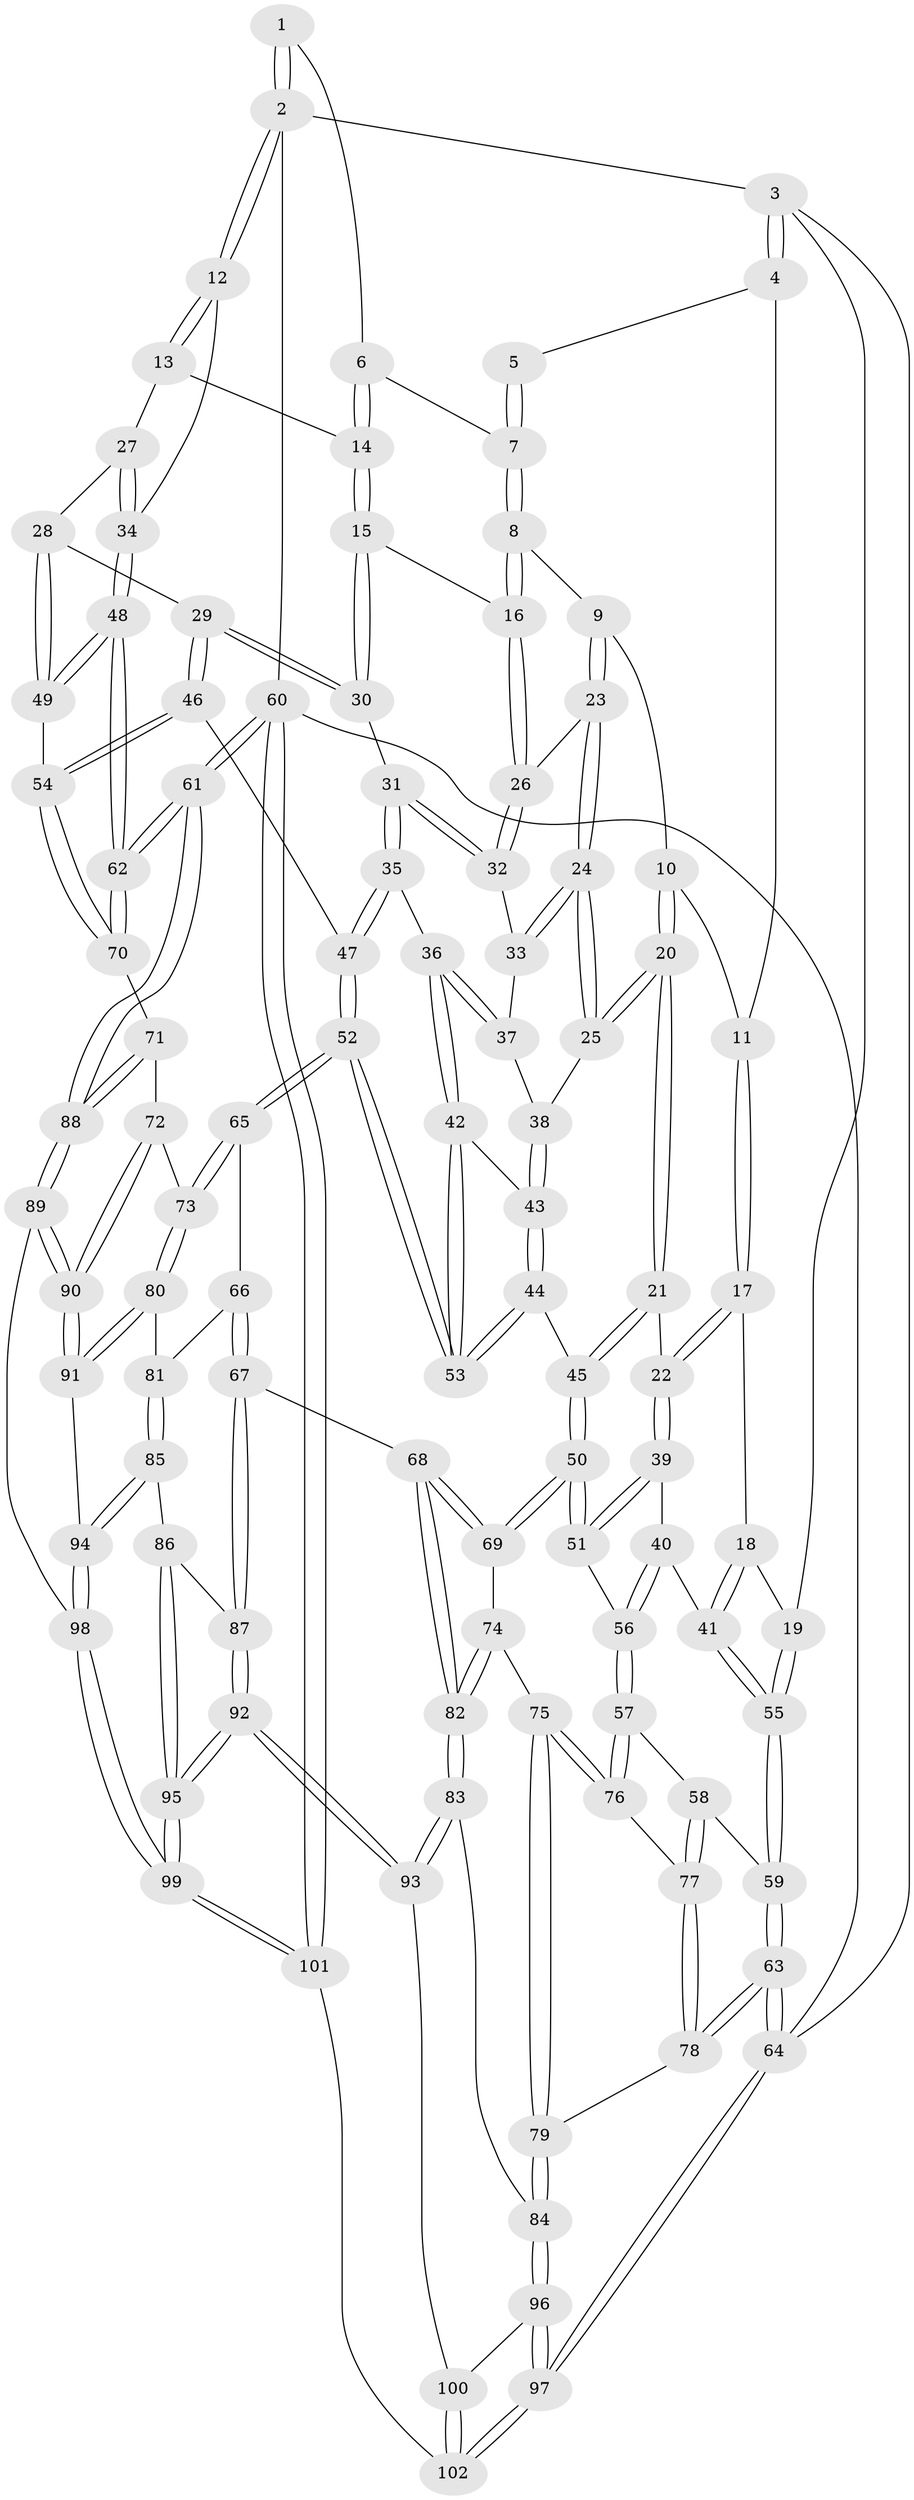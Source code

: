 // coarse degree distribution, {8: 0.014084507042253521, 4: 0.30985915492957744, 3: 0.07042253521126761, 5: 0.4225352112676056, 7: 0.014084507042253521, 6: 0.16901408450704225}
// Generated by graph-tools (version 1.1) at 2025/21/03/04/25 18:21:19]
// undirected, 102 vertices, 252 edges
graph export_dot {
graph [start="1"]
  node [color=gray90,style=filled];
  1 [pos="+0.9648232179646229+0"];
  2 [pos="+1+0"];
  3 [pos="+0+0"];
  4 [pos="+0.15635259962814962+0"];
  5 [pos="+0.49692572423403075+0"];
  6 [pos="+0.6960257618470643+0.0590360759605836"];
  7 [pos="+0.5266781095883891+0.030907663607480887"];
  8 [pos="+0.5116167562627021+0.08178800787769401"];
  9 [pos="+0.4545467711998515+0.11264126049457299"];
  10 [pos="+0.41446061374932175+0.11742752019104255"];
  11 [pos="+0.26573938890776905+0.03589788231235917"];
  12 [pos="+1+0"];
  13 [pos="+0.7316425910503739+0.1440981089806358"];
  14 [pos="+0.7006284134497289+0.14344201877302334"];
  15 [pos="+0.6738211284554679+0.17899043276597024"];
  16 [pos="+0.5597409914345006+0.14098883586427266"];
  17 [pos="+0.23375328113174604+0.243485509716791"];
  18 [pos="+0.20726365062826663+0.24406238196370147"];
  19 [pos="+0+0"];
  20 [pos="+0.3389911248127168+0.2960912994048252"];
  21 [pos="+0.31511791879905854+0.307216940462741"];
  22 [pos="+0.29870942328108696+0.30394559090838613"];
  23 [pos="+0.47236930529537924+0.23632449620400228"];
  24 [pos="+0.4194191881601541+0.2808839696045731"];
  25 [pos="+0.3784476527142064+0.29409101656501063"];
  26 [pos="+0.5305733184750543+0.2364359685721728"];
  27 [pos="+0.8825406806238372+0.2173500839260065"];
  28 [pos="+0.7880415442449367+0.32263028463059473"];
  29 [pos="+0.7495231293916419+0.33314477493986316"];
  30 [pos="+0.6810183107455602+0.2977447339268561"];
  31 [pos="+0.62707107797473+0.3176763370155958"];
  32 [pos="+0.5604741114427257+0.2742457723526292"];
  33 [pos="+0.48655743725275724+0.3081088768964705"];
  34 [pos="+1+0"];
  35 [pos="+0.5888063439671403+0.36754513346399337"];
  36 [pos="+0.5834806933541931+0.3704265226810138"];
  37 [pos="+0.4984377475199973+0.33009090002345837"];
  38 [pos="+0.4711717858739735+0.3678864815401418"];
  39 [pos="+0.2358610236222733+0.3855441084116361"];
  40 [pos="+0.13674557842503132+0.4359512688680055"];
  41 [pos="+0.014060215760982812+0.36994223577853136"];
  42 [pos="+0.5649905897250009+0.3870468209582234"];
  43 [pos="+0.48799037235923237+0.4018254372935954"];
  44 [pos="+0.42502577179654055+0.4752990109658713"];
  45 [pos="+0.3886289688106315+0.4737517631888957"];
  46 [pos="+0.7420338339591585+0.49716798516118627"];
  47 [pos="+0.649497978767009+0.4906856123908958"];
  48 [pos="+1+0.4554753741491507"];
  49 [pos="+0.9811858714919932+0.457837445512387"];
  50 [pos="+0.3274560685065783+0.5502602861172416"];
  51 [pos="+0.2616269476017921+0.5214258576162857"];
  52 [pos="+0.5404059809159076+0.5514270022852105"];
  53 [pos="+0.537368189787425+0.5472407586989307"];
  54 [pos="+0.7821544571743466+0.5565373618254394"];
  55 [pos="+0+0.368070042579308"];
  56 [pos="+0.16235184834367142+0.5287680076611737"];
  57 [pos="+0.16167823038609644+0.5298791723531476"];
  58 [pos="+0.06473493662755461+0.5340030173866233"];
  59 [pos="+0+0.4276301823478185"];
  60 [pos="+1+1"];
  61 [pos="+1+1"];
  62 [pos="+1+0.9499376815663881"];
  63 [pos="+0+0.6742751648356827"];
  64 [pos="+0+1"];
  65 [pos="+0.5435975789674587+0.6004318415862203"];
  66 [pos="+0.46943070480538035+0.6681337021447847"];
  67 [pos="+0.41559413510242404+0.6905245508035808"];
  68 [pos="+0.4021680365253997+0.6859574023342315"];
  69 [pos="+0.33297262743025047+0.631698251011802"];
  70 [pos="+0.7761189727070611+0.6034129078559605"];
  71 [pos="+0.6972496504076108+0.6661176925715185"];
  72 [pos="+0.6903573121471208+0.6700809693920027"];
  73 [pos="+0.6768625720056299+0.6741010608107677"];
  74 [pos="+0.2267632023725585+0.68113113323454"];
  75 [pos="+0.17601088383240776+0.6731949634477171"];
  76 [pos="+0.14688667502592925+0.6366655515870873"];
  77 [pos="+0.07694465868468107+0.6332919980646019"];
  78 [pos="+0+0.6801638187977976"];
  79 [pos="+0.10782866550035657+0.784734903846338"];
  80 [pos="+0.6474494864928126+0.7340183654557246"];
  81 [pos="+0.5427778128975973+0.7413599200541395"];
  82 [pos="+0.26805687655756383+0.8389651938046445"];
  83 [pos="+0.267879684950278+0.8401178008566507"];
  84 [pos="+0.12874829238993238+0.8520183787230364"];
  85 [pos="+0.5311103839276531+0.8387308963414648"];
  86 [pos="+0.4437387159516489+0.7802289844198262"];
  87 [pos="+0.4320006141189876+0.763243087832575"];
  88 [pos="+1+1"];
  89 [pos="+0.8295496014928792+0.9249710455742151"];
  90 [pos="+0.8053789273648647+0.9061298495561796"];
  91 [pos="+0.6361855387985659+0.8193791657439963"];
  92 [pos="+0.31133270354491843+0.8883083360353392"];
  93 [pos="+0.3027874009237451+0.8823937534249543"];
  94 [pos="+0.5562861938375097+0.872815490233075"];
  95 [pos="+0.3903903382285063+0.9890487360644906"];
  96 [pos="+0.1098602381014049+0.8871639817117656"];
  97 [pos="+0+1"];
  98 [pos="+0.5390022816531512+0.9413555577527335"];
  99 [pos="+0.45072586123737024+1"];
  100 [pos="+0.2296496116337995+0.9383907919492105"];
  101 [pos="+0.45042888413420507+1"];
  102 [pos="+0+1"];
  1 -- 2;
  1 -- 2;
  1 -- 6;
  2 -- 3;
  2 -- 12;
  2 -- 12;
  2 -- 60;
  3 -- 4;
  3 -- 4;
  3 -- 19;
  3 -- 64;
  4 -- 5;
  4 -- 11;
  5 -- 7;
  5 -- 7;
  6 -- 7;
  6 -- 14;
  6 -- 14;
  7 -- 8;
  7 -- 8;
  8 -- 9;
  8 -- 16;
  8 -- 16;
  9 -- 10;
  9 -- 23;
  9 -- 23;
  10 -- 11;
  10 -- 20;
  10 -- 20;
  11 -- 17;
  11 -- 17;
  12 -- 13;
  12 -- 13;
  12 -- 34;
  13 -- 14;
  13 -- 27;
  14 -- 15;
  14 -- 15;
  15 -- 16;
  15 -- 30;
  15 -- 30;
  16 -- 26;
  16 -- 26;
  17 -- 18;
  17 -- 22;
  17 -- 22;
  18 -- 19;
  18 -- 41;
  18 -- 41;
  19 -- 55;
  19 -- 55;
  20 -- 21;
  20 -- 21;
  20 -- 25;
  20 -- 25;
  21 -- 22;
  21 -- 45;
  21 -- 45;
  22 -- 39;
  22 -- 39;
  23 -- 24;
  23 -- 24;
  23 -- 26;
  24 -- 25;
  24 -- 25;
  24 -- 33;
  24 -- 33;
  25 -- 38;
  26 -- 32;
  26 -- 32;
  27 -- 28;
  27 -- 34;
  27 -- 34;
  28 -- 29;
  28 -- 49;
  28 -- 49;
  29 -- 30;
  29 -- 30;
  29 -- 46;
  29 -- 46;
  30 -- 31;
  31 -- 32;
  31 -- 32;
  31 -- 35;
  31 -- 35;
  32 -- 33;
  33 -- 37;
  34 -- 48;
  34 -- 48;
  35 -- 36;
  35 -- 47;
  35 -- 47;
  36 -- 37;
  36 -- 37;
  36 -- 42;
  36 -- 42;
  37 -- 38;
  38 -- 43;
  38 -- 43;
  39 -- 40;
  39 -- 51;
  39 -- 51;
  40 -- 41;
  40 -- 56;
  40 -- 56;
  41 -- 55;
  41 -- 55;
  42 -- 43;
  42 -- 53;
  42 -- 53;
  43 -- 44;
  43 -- 44;
  44 -- 45;
  44 -- 53;
  44 -- 53;
  45 -- 50;
  45 -- 50;
  46 -- 47;
  46 -- 54;
  46 -- 54;
  47 -- 52;
  47 -- 52;
  48 -- 49;
  48 -- 49;
  48 -- 62;
  48 -- 62;
  49 -- 54;
  50 -- 51;
  50 -- 51;
  50 -- 69;
  50 -- 69;
  51 -- 56;
  52 -- 53;
  52 -- 53;
  52 -- 65;
  52 -- 65;
  54 -- 70;
  54 -- 70;
  55 -- 59;
  55 -- 59;
  56 -- 57;
  56 -- 57;
  57 -- 58;
  57 -- 76;
  57 -- 76;
  58 -- 59;
  58 -- 77;
  58 -- 77;
  59 -- 63;
  59 -- 63;
  60 -- 61;
  60 -- 61;
  60 -- 101;
  60 -- 101;
  60 -- 64;
  61 -- 62;
  61 -- 62;
  61 -- 88;
  61 -- 88;
  62 -- 70;
  62 -- 70;
  63 -- 64;
  63 -- 64;
  63 -- 78;
  63 -- 78;
  64 -- 97;
  64 -- 97;
  65 -- 66;
  65 -- 73;
  65 -- 73;
  66 -- 67;
  66 -- 67;
  66 -- 81;
  67 -- 68;
  67 -- 87;
  67 -- 87;
  68 -- 69;
  68 -- 69;
  68 -- 82;
  68 -- 82;
  69 -- 74;
  70 -- 71;
  71 -- 72;
  71 -- 88;
  71 -- 88;
  72 -- 73;
  72 -- 90;
  72 -- 90;
  73 -- 80;
  73 -- 80;
  74 -- 75;
  74 -- 82;
  74 -- 82;
  75 -- 76;
  75 -- 76;
  75 -- 79;
  75 -- 79;
  76 -- 77;
  77 -- 78;
  77 -- 78;
  78 -- 79;
  79 -- 84;
  79 -- 84;
  80 -- 81;
  80 -- 91;
  80 -- 91;
  81 -- 85;
  81 -- 85;
  82 -- 83;
  82 -- 83;
  83 -- 84;
  83 -- 93;
  83 -- 93;
  84 -- 96;
  84 -- 96;
  85 -- 86;
  85 -- 94;
  85 -- 94;
  86 -- 87;
  86 -- 95;
  86 -- 95;
  87 -- 92;
  87 -- 92;
  88 -- 89;
  88 -- 89;
  89 -- 90;
  89 -- 90;
  89 -- 98;
  90 -- 91;
  90 -- 91;
  91 -- 94;
  92 -- 93;
  92 -- 93;
  92 -- 95;
  92 -- 95;
  93 -- 100;
  94 -- 98;
  94 -- 98;
  95 -- 99;
  95 -- 99;
  96 -- 97;
  96 -- 97;
  96 -- 100;
  97 -- 102;
  97 -- 102;
  98 -- 99;
  98 -- 99;
  99 -- 101;
  99 -- 101;
  100 -- 102;
  100 -- 102;
  101 -- 102;
}

